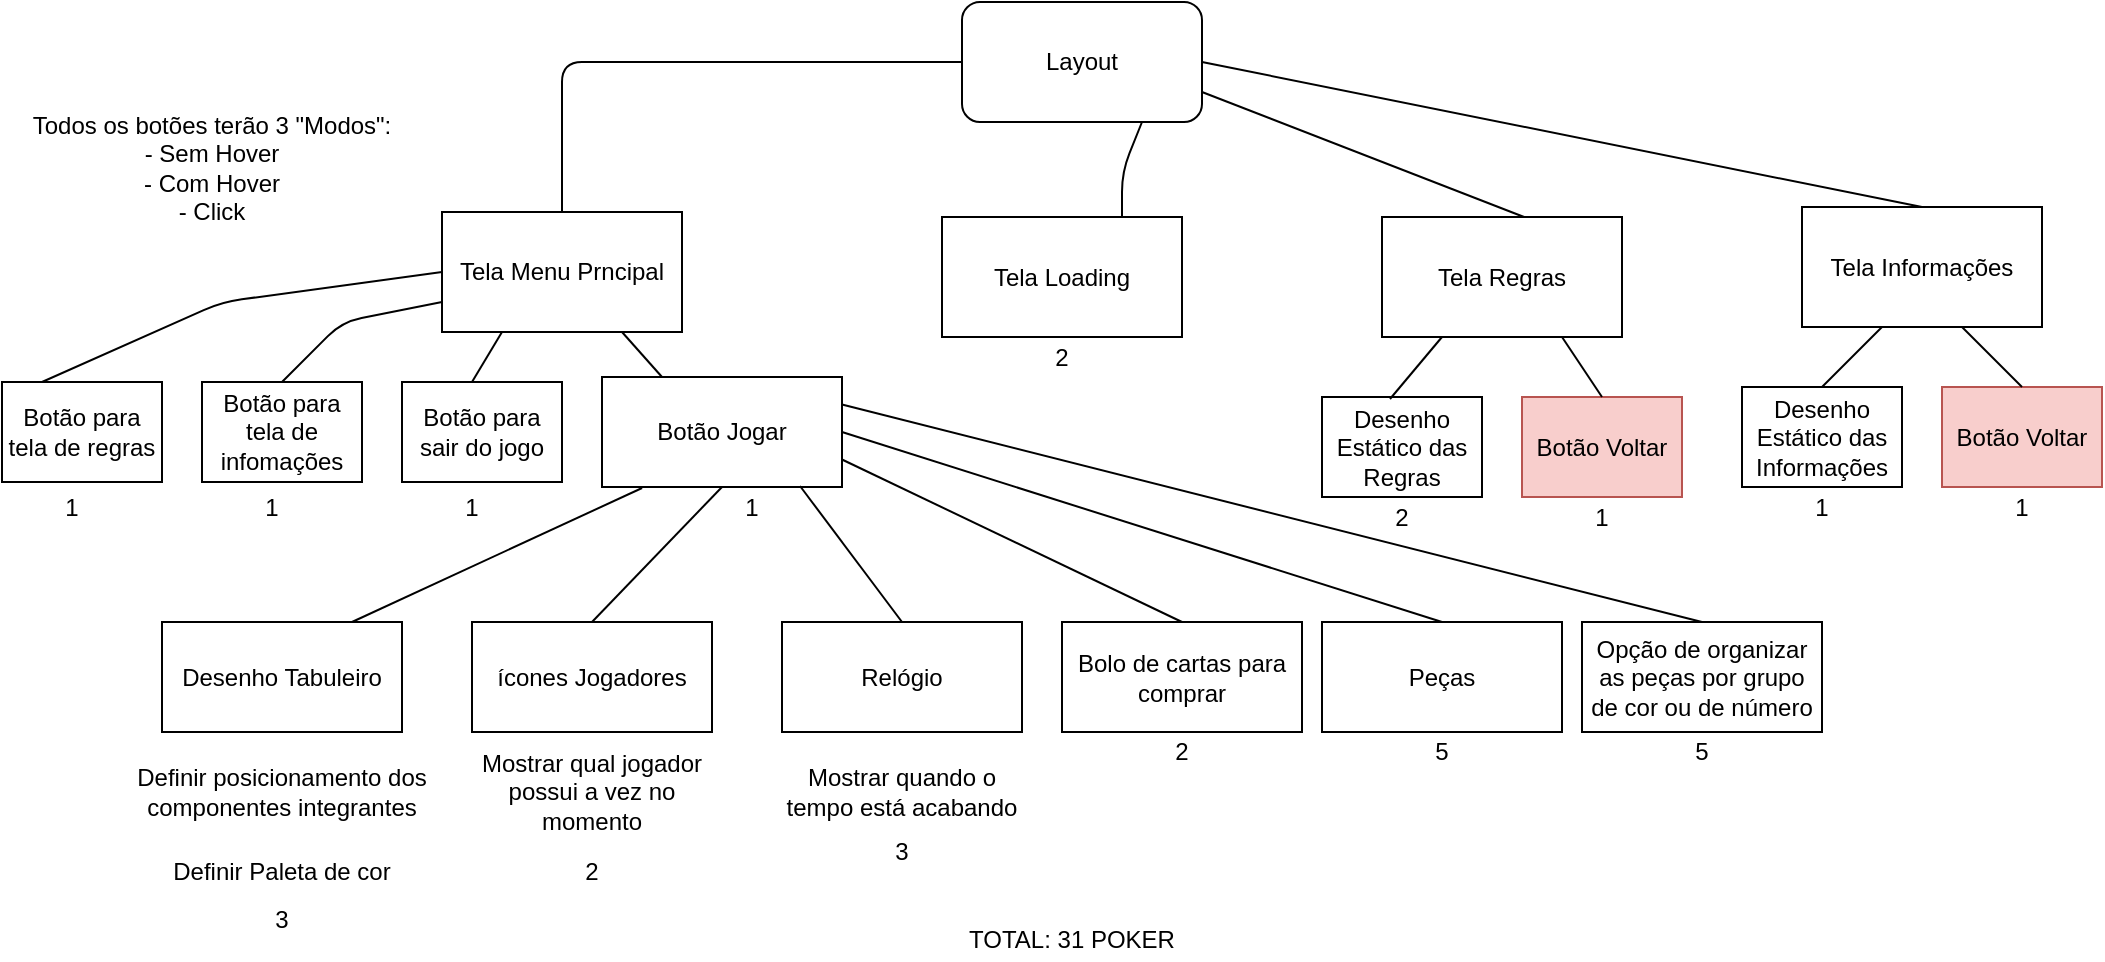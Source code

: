 <mxfile version="10.6.3" type="device"><diagram id="LL2Jm9bCJ6iH1BwQHbhC" name="Page-1"><mxGraphModel dx="1594" dy="765" grid="1" gridSize="10" guides="1" tooltips="1" connect="1" arrows="1" fold="1" page="1" pageScale="1" pageWidth="827" pageHeight="1169" math="0" shadow="0"><root><mxCell id="0"/><mxCell id="1" parent="0"/><mxCell id="oc5PWRHAvKlZDDpuAJo9-1" value="Layout&lt;br&gt;" style="rounded=1;whiteSpace=wrap;html=1;" parent="1" vertex="1"><mxGeometry x="755" y="115" width="120" height="60" as="geometry"/></mxCell><mxCell id="oc5PWRHAvKlZDDpuAJo9-2" value="Tela Menu Prncipal" style="rounded=0;whiteSpace=wrap;html=1;" parent="1" vertex="1"><mxGeometry x="495" y="220" width="120" height="60" as="geometry"/></mxCell><mxCell id="oc5PWRHAvKlZDDpuAJo9-3" value="Tela Loading" style="rounded=0;whiteSpace=wrap;html=1;" parent="1" vertex="1"><mxGeometry x="745" y="222.5" width="120" height="60" as="geometry"/></mxCell><mxCell id="oc5PWRHAvKlZDDpuAJo9-4" value="Tela Regras" style="rounded=0;whiteSpace=wrap;html=1;" parent="1" vertex="1"><mxGeometry x="965" y="222.5" width="120" height="60" as="geometry"/></mxCell><mxCell id="oc5PWRHAvKlZDDpuAJo9-5" value="Tela Informações" style="rounded=0;whiteSpace=wrap;html=1;" parent="1" vertex="1"><mxGeometry x="1175" y="217.5" width="120" height="60" as="geometry"/></mxCell><mxCell id="oc5PWRHAvKlZDDpuAJo9-6" value="Desenho Estático das Informações&lt;br&gt;" style="rounded=0;whiteSpace=wrap;html=1;" parent="1" vertex="1"><mxGeometry x="1145" y="307.5" width="80" height="50" as="geometry"/></mxCell><mxCell id="oc5PWRHAvKlZDDpuAJo9-7" value="Botão Voltar&lt;br&gt;" style="rounded=0;whiteSpace=wrap;html=1;fillColor=#f8cecc;strokeColor=#b85450;" parent="1" vertex="1"><mxGeometry x="1245" y="307.5" width="80" height="50" as="geometry"/></mxCell><mxCell id="oc5PWRHAvKlZDDpuAJo9-8" value="Desenho Estático das Regras&lt;br&gt;" style="rounded=0;whiteSpace=wrap;html=1;" parent="1" vertex="1"><mxGeometry x="935" y="312.5" width="80" height="50" as="geometry"/></mxCell><mxCell id="oc5PWRHAvKlZDDpuAJo9-9" value="Botão Voltar&lt;br&gt;" style="rounded=0;whiteSpace=wrap;html=1;fillColor=#f8cecc;strokeColor=#b85450;" parent="1" vertex="1"><mxGeometry x="1035" y="312.5" width="80" height="50" as="geometry"/></mxCell><mxCell id="oc5PWRHAvKlZDDpuAJo9-13" value="Botão para tela de regras&lt;br&gt;" style="rounded=0;whiteSpace=wrap;html=1;" parent="1" vertex="1"><mxGeometry x="275" y="305" width="80" height="50" as="geometry"/></mxCell><mxCell id="oc5PWRHAvKlZDDpuAJo9-14" value="Botão para tela de infomações&lt;br&gt;" style="rounded=0;whiteSpace=wrap;html=1;" parent="1" vertex="1"><mxGeometry x="375" y="305" width="80" height="50" as="geometry"/></mxCell><mxCell id="oc5PWRHAvKlZDDpuAJo9-15" value="Botão para sair do jogo&lt;br&gt;" style="rounded=0;whiteSpace=wrap;html=1;" parent="1" vertex="1"><mxGeometry x="475" y="305" width="80" height="50" as="geometry"/></mxCell><mxCell id="oc5PWRHAvKlZDDpuAJo9-16" value="Botão Jogar&lt;br&gt;" style="rounded=0;whiteSpace=wrap;html=1;" parent="1" vertex="1"><mxGeometry x="575" y="302.5" width="120" height="55" as="geometry"/></mxCell><mxCell id="oc5PWRHAvKlZDDpuAJo9-17" value="Desenho Tabuleiro&lt;br&gt;" style="rounded=0;whiteSpace=wrap;html=1;" parent="1" vertex="1"><mxGeometry x="355" y="425" width="120" height="55" as="geometry"/></mxCell><mxCell id="oc5PWRHAvKlZDDpuAJo9-18" value="ícones Jogadores&lt;br&gt;" style="rounded=0;whiteSpace=wrap;html=1;" parent="1" vertex="1"><mxGeometry x="510" y="425" width="120" height="55" as="geometry"/></mxCell><mxCell id="oc5PWRHAvKlZDDpuAJo9-19" value="Relógio&lt;br&gt;" style="rounded=0;whiteSpace=wrap;html=1;" parent="1" vertex="1"><mxGeometry x="665" y="425" width="120" height="55" as="geometry"/></mxCell><mxCell id="oc5PWRHAvKlZDDpuAJo9-21" value="Bolo de cartas para comprar&lt;br&gt;" style="rounded=0;whiteSpace=wrap;html=1;" parent="1" vertex="1"><mxGeometry x="805" y="425" width="120" height="55" as="geometry"/></mxCell><mxCell id="oc5PWRHAvKlZDDpuAJo9-23" value="Peças&lt;br&gt;" style="rounded=0;whiteSpace=wrap;html=1;" parent="1" vertex="1"><mxGeometry x="935" y="425" width="120" height="55" as="geometry"/></mxCell><mxCell id="oc5PWRHAvKlZDDpuAJo9-25" value="" style="endArrow=none;html=1;" parent="1" source="oc5PWRHAvKlZDDpuAJo9-2" target="oc5PWRHAvKlZDDpuAJo9-1" edge="1"><mxGeometry width="50" height="50" relative="1" as="geometry"><mxPoint x="675" y="200" as="sourcePoint"/><mxPoint x="725" y="150" as="targetPoint"/><Array as="points"><mxPoint x="555" y="145"/></Array></mxGeometry></mxCell><mxCell id="oc5PWRHAvKlZDDpuAJo9-26" value="" style="endArrow=none;html=1;exitX=0.75;exitY=0;exitDx=0;exitDy=0;entryX=0.75;entryY=1;entryDx=0;entryDy=0;" parent="1" source="oc5PWRHAvKlZDDpuAJo9-3" target="oc5PWRHAvKlZDDpuAJo9-1" edge="1"><mxGeometry width="50" height="50" relative="1" as="geometry"><mxPoint x="995" y="222" as="sourcePoint"/><mxPoint x="875" y="155" as="targetPoint"/><Array as="points"><mxPoint x="835" y="200"/></Array></mxGeometry></mxCell><mxCell id="oc5PWRHAvKlZDDpuAJo9-27" value="" style="endArrow=none;html=1;exitX=0.592;exitY=0;exitDx=0;exitDy=0;exitPerimeter=0;entryX=1;entryY=0.75;entryDx=0;entryDy=0;" parent="1" source="oc5PWRHAvKlZDDpuAJo9-4" target="oc5PWRHAvKlZDDpuAJo9-1" edge="1"><mxGeometry width="50" height="50" relative="1" as="geometry"><mxPoint x="995" y="190" as="sourcePoint"/><mxPoint x="875" y="123" as="targetPoint"/><Array as="points"/></mxGeometry></mxCell><mxCell id="oc5PWRHAvKlZDDpuAJo9-28" value="" style="endArrow=none;html=1;exitX=0.5;exitY=0;exitDx=0;exitDy=0;entryX=1;entryY=0.5;entryDx=0;entryDy=0;" parent="1" source="oc5PWRHAvKlZDDpuAJo9-5" target="oc5PWRHAvKlZDDpuAJo9-1" edge="1"><mxGeometry width="50" height="50" relative="1" as="geometry"><mxPoint x="1435.5" y="215" as="sourcePoint"/><mxPoint x="1094.5" y="140" as="targetPoint"/><Array as="points"/></mxGeometry></mxCell><mxCell id="oc5PWRHAvKlZDDpuAJo9-30" value="" style="endArrow=none;html=1;exitX=0.425;exitY=0.02;exitDx=0;exitDy=0;entryX=0.25;entryY=1;entryDx=0;entryDy=0;exitPerimeter=0;" parent="1" source="oc5PWRHAvKlZDDpuAJo9-8" target="oc5PWRHAvKlZDDpuAJo9-4" edge="1"><mxGeometry width="50" height="50" relative="1" as="geometry"><mxPoint x="815" y="322.5" as="sourcePoint"/><mxPoint x="815" y="292.5" as="targetPoint"/></mxGeometry></mxCell><mxCell id="oc5PWRHAvKlZDDpuAJo9-32" value="" style="endArrow=none;html=1;exitX=0.5;exitY=0;exitDx=0;exitDy=0;entryX=0.75;entryY=1;entryDx=0;entryDy=0;" parent="1" source="oc5PWRHAvKlZDDpuAJo9-9" target="oc5PWRHAvKlZDDpuAJo9-4" edge="1"><mxGeometry width="50" height="50" relative="1" as="geometry"><mxPoint x="1049" y="313.5" as="sourcePoint"/><mxPoint x="1075" y="282.5" as="targetPoint"/></mxGeometry></mxCell><mxCell id="oc5PWRHAvKlZDDpuAJo9-36" value="" style="endArrow=none;html=1;exitX=0.5;exitY=0;exitDx=0;exitDy=0;" parent="1" source="oc5PWRHAvKlZDDpuAJo9-6" edge="1"><mxGeometry width="50" height="50" relative="1" as="geometry"><mxPoint x="1165" y="327.5" as="sourcePoint"/><mxPoint x="1215" y="277.5" as="targetPoint"/></mxGeometry></mxCell><mxCell id="oc5PWRHAvKlZDDpuAJo9-38" value="" style="endArrow=none;html=1;exitX=0.5;exitY=0;exitDx=0;exitDy=0;" parent="1" source="oc5PWRHAvKlZDDpuAJo9-7" edge="1"><mxGeometry width="50" height="50" relative="1" as="geometry"><mxPoint x="1285" y="317.5" as="sourcePoint"/><mxPoint x="1255" y="277.5" as="targetPoint"/><Array as="points"/></mxGeometry></mxCell><mxCell id="oc5PWRHAvKlZDDpuAJo9-39" value="" style="endArrow=none;html=1;entryX=0.25;entryY=1;entryDx=0;entryDy=0;" parent="1" target="oc5PWRHAvKlZDDpuAJo9-2" edge="1"><mxGeometry width="50" height="50" relative="1" as="geometry"><mxPoint x="510" y="305" as="sourcePoint"/><mxPoint x="540" y="285" as="targetPoint"/><Array as="points"/></mxGeometry></mxCell><mxCell id="oc5PWRHAvKlZDDpuAJo9-40" value="" style="endArrow=none;html=1;entryX=0.75;entryY=1;entryDx=0;entryDy=0;exitX=0.25;exitY=0;exitDx=0;exitDy=0;" parent="1" source="oc5PWRHAvKlZDDpuAJo9-16" target="oc5PWRHAvKlZDDpuAJo9-2" edge="1"><mxGeometry width="50" height="50" relative="1" as="geometry"><mxPoint x="585" y="330" as="sourcePoint"/><mxPoint x="635" y="280" as="targetPoint"/></mxGeometry></mxCell><mxCell id="oc5PWRHAvKlZDDpuAJo9-41" value="" style="endArrow=none;html=1;entryX=0;entryY=0.75;entryDx=0;entryDy=0;" parent="1" target="oc5PWRHAvKlZDDpuAJo9-2" edge="1"><mxGeometry width="50" height="50" relative="1" as="geometry"><mxPoint x="415" y="305" as="sourcePoint"/><mxPoint x="445" y="275" as="targetPoint"/><Array as="points"><mxPoint x="445" y="275"/></Array></mxGeometry></mxCell><mxCell id="oc5PWRHAvKlZDDpuAJo9-42" value="" style="endArrow=none;html=1;entryX=0;entryY=0.5;entryDx=0;entryDy=0;" parent="1" target="oc5PWRHAvKlZDDpuAJo9-2" edge="1"><mxGeometry width="50" height="50" relative="1" as="geometry"><mxPoint x="295" y="305" as="sourcePoint"/><mxPoint x="485" y="245" as="targetPoint"/><Array as="points"><mxPoint x="385" y="265"/></Array></mxGeometry></mxCell><mxCell id="oc5PWRHAvKlZDDpuAJo9-44" value="" style="endArrow=none;html=1;entryX=0.167;entryY=1.009;entryDx=0;entryDy=0;entryPerimeter=0;" parent="1" target="oc5PWRHAvKlZDDpuAJo9-16" edge="1"><mxGeometry width="50" height="50" relative="1" as="geometry"><mxPoint x="450" y="425" as="sourcePoint"/><mxPoint x="500" y="375" as="targetPoint"/></mxGeometry></mxCell><mxCell id="oc5PWRHAvKlZDDpuAJo9-45" value="" style="endArrow=none;html=1;entryX=0.5;entryY=1;entryDx=0;entryDy=0;exitX=0.5;exitY=0;exitDx=0;exitDy=0;" parent="1" source="oc5PWRHAvKlZDDpuAJo9-18" target="oc5PWRHAvKlZDDpuAJo9-16" edge="1"><mxGeometry width="50" height="50" relative="1" as="geometry"><mxPoint x="576" y="435" as="sourcePoint"/><mxPoint x="615" y="380" as="targetPoint"/></mxGeometry></mxCell><mxCell id="oc5PWRHAvKlZDDpuAJo9-46" value="" style="endArrow=none;html=1;exitX=0.5;exitY=0;exitDx=0;exitDy=0;entryX=0.825;entryY=0.991;entryDx=0;entryDy=0;entryPerimeter=0;" parent="1" source="oc5PWRHAvKlZDDpuAJo9-19" target="oc5PWRHAvKlZDDpuAJo9-16" edge="1"><mxGeometry width="50" height="50" relative="1" as="geometry"><mxPoint x="695" y="425" as="sourcePoint"/><mxPoint x="745" y="375" as="targetPoint"/></mxGeometry></mxCell><mxCell id="oc5PWRHAvKlZDDpuAJo9-48" value="" style="endArrow=none;html=1;entryX=1;entryY=0.75;entryDx=0;entryDy=0;exitX=0.5;exitY=0;exitDx=0;exitDy=0;" parent="1" source="oc5PWRHAvKlZDDpuAJo9-21" target="oc5PWRHAvKlZDDpuAJo9-16" edge="1"><mxGeometry width="50" height="50" relative="1" as="geometry"><mxPoint x="765" y="365" as="sourcePoint"/><mxPoint x="815" y="315" as="targetPoint"/></mxGeometry></mxCell><mxCell id="oc5PWRHAvKlZDDpuAJo9-49" value="" style="endArrow=none;html=1;entryX=1;entryY=0.5;entryDx=0;entryDy=0;exitX=0.5;exitY=0;exitDx=0;exitDy=0;" parent="1" source="oc5PWRHAvKlZDDpuAJo9-23" target="oc5PWRHAvKlZDDpuAJo9-16" edge="1"><mxGeometry width="50" height="50" relative="1" as="geometry"><mxPoint x="275" y="555" as="sourcePoint"/><mxPoint x="325" y="505" as="targetPoint"/></mxGeometry></mxCell><mxCell id="oc5PWRHAvKlZDDpuAJo9-60" value="&lt;span&gt;Definir posicionamento dos componentes integrantes&lt;/span&gt;" style="text;html=1;strokeColor=none;fillColor=none;align=center;verticalAlign=middle;whiteSpace=wrap;rounded=0;" parent="1" vertex="1"><mxGeometry x="335" y="490" width="160" height="40" as="geometry"/></mxCell><mxCell id="oc5PWRHAvKlZDDpuAJo9-61" value="Definir Paleta de cor" style="text;html=1;strokeColor=none;fillColor=none;align=center;verticalAlign=middle;whiteSpace=wrap;rounded=0;" parent="1" vertex="1"><mxGeometry x="355" y="540" width="120" height="20" as="geometry"/></mxCell><mxCell id="oc5PWRHAvKlZDDpuAJo9-62" value="Mostrar qual jogador possui a vez no momento" style="text;html=1;strokeColor=none;fillColor=none;align=center;verticalAlign=middle;whiteSpace=wrap;rounded=0;" parent="1" vertex="1"><mxGeometry x="510" y="500" width="120" height="20" as="geometry"/></mxCell><mxCell id="oc5PWRHAvKlZDDpuAJo9-63" value="Mostrar quando o tempo está acabando" style="text;html=1;strokeColor=none;fillColor=none;align=center;verticalAlign=middle;whiteSpace=wrap;rounded=0;" parent="1" vertex="1"><mxGeometry x="665" y="500" width="120" height="20" as="geometry"/></mxCell><mxCell id="oc5PWRHAvKlZDDpuAJo9-66" value="Opção de organizar as peças por grupo de cor ou de número&lt;br&gt;" style="rounded=0;whiteSpace=wrap;html=1;" parent="1" vertex="1"><mxGeometry x="1065" y="425" width="120" height="55" as="geometry"/></mxCell><mxCell id="oc5PWRHAvKlZDDpuAJo9-67" value="" style="endArrow=none;html=1;entryX=0.5;entryY=0;entryDx=0;entryDy=0;exitX=1;exitY=0.25;exitDx=0;exitDy=0;" parent="1" source="oc5PWRHAvKlZDDpuAJo9-16" target="oc5PWRHAvKlZDDpuAJo9-66" edge="1"><mxGeometry width="50" height="50" relative="1" as="geometry"><mxPoint x="160" y="630" as="sourcePoint"/><mxPoint x="210" y="580" as="targetPoint"/><Array as="points"/></mxGeometry></mxCell><mxCell id="oc5PWRHAvKlZDDpuAJo9-69" value="Todos os botões terão 3 &quot;Modos&quot;:&lt;br&gt;- Sem Hover&lt;br&gt;- Com Hover&lt;br&gt;- Click&lt;br&gt;" style="text;html=1;strokeColor=none;fillColor=none;align=center;verticalAlign=middle;whiteSpace=wrap;rounded=0;" parent="1" vertex="1"><mxGeometry x="280" y="160" width="200" height="75" as="geometry"/></mxCell><mxCell id="x13M5aymlLnRrryWRoFy-1" value="1" style="text;html=1;strokeColor=none;fillColor=none;align=center;verticalAlign=middle;whiteSpace=wrap;rounded=0;" vertex="1" parent="1"><mxGeometry x="290" y="357.5" width="40" height="20" as="geometry"/></mxCell><mxCell id="x13M5aymlLnRrryWRoFy-2" value="1" style="text;html=1;strokeColor=none;fillColor=none;align=center;verticalAlign=middle;whiteSpace=wrap;rounded=0;" vertex="1" parent="1"><mxGeometry x="390" y="357.5" width="40" height="20" as="geometry"/></mxCell><mxCell id="x13M5aymlLnRrryWRoFy-3" value="1" style="text;html=1;strokeColor=none;fillColor=none;align=center;verticalAlign=middle;whiteSpace=wrap;rounded=0;" vertex="1" parent="1"><mxGeometry x="490" y="357.5" width="40" height="20" as="geometry"/></mxCell><mxCell id="x13M5aymlLnRrryWRoFy-4" value="1" style="text;html=1;strokeColor=none;fillColor=none;align=center;verticalAlign=middle;whiteSpace=wrap;rounded=0;" vertex="1" parent="1"><mxGeometry x="630" y="357.5" width="40" height="20" as="geometry"/></mxCell><mxCell id="x13M5aymlLnRrryWRoFy-5" value="1" style="text;html=1;strokeColor=none;fillColor=none;align=center;verticalAlign=middle;whiteSpace=wrap;rounded=0;" vertex="1" parent="1"><mxGeometry x="1055" y="362.5" width="40" height="20" as="geometry"/></mxCell><mxCell id="x13M5aymlLnRrryWRoFy-6" value="1" style="text;html=1;strokeColor=none;fillColor=none;align=center;verticalAlign=middle;whiteSpace=wrap;rounded=0;" vertex="1" parent="1"><mxGeometry x="1265" y="357.5" width="40" height="20" as="geometry"/></mxCell><mxCell id="x13M5aymlLnRrryWRoFy-7" value="1" style="text;html=1;strokeColor=none;fillColor=none;align=center;verticalAlign=middle;whiteSpace=wrap;rounded=0;" vertex="1" parent="1"><mxGeometry x="1165" y="357.5" width="40" height="20" as="geometry"/></mxCell><mxCell id="x13M5aymlLnRrryWRoFy-8" value="2" style="text;html=1;strokeColor=none;fillColor=none;align=center;verticalAlign=middle;whiteSpace=wrap;rounded=0;" vertex="1" parent="1"><mxGeometry x="955" y="362.5" width="40" height="20" as="geometry"/></mxCell><mxCell id="x13M5aymlLnRrryWRoFy-9" value="2" style="text;html=1;strokeColor=none;fillColor=none;align=center;verticalAlign=middle;whiteSpace=wrap;rounded=0;" vertex="1" parent="1"><mxGeometry x="785" y="282.5" width="40" height="20" as="geometry"/></mxCell><mxCell id="x13M5aymlLnRrryWRoFy-10" value="2" style="text;html=1;strokeColor=none;fillColor=none;align=center;verticalAlign=middle;whiteSpace=wrap;rounded=0;" vertex="1" parent="1"><mxGeometry x="550" y="540" width="40" height="20" as="geometry"/></mxCell><mxCell id="x13M5aymlLnRrryWRoFy-11" value="2" style="text;html=1;strokeColor=none;fillColor=none;align=center;verticalAlign=middle;whiteSpace=wrap;rounded=0;" vertex="1" parent="1"><mxGeometry x="845" y="480" width="40" height="20" as="geometry"/></mxCell><mxCell id="x13M5aymlLnRrryWRoFy-13" value="5&lt;br&gt;" style="text;html=1;strokeColor=none;fillColor=none;align=center;verticalAlign=middle;whiteSpace=wrap;rounded=0;" vertex="1" parent="1"><mxGeometry x="1105" y="480" width="40" height="20" as="geometry"/></mxCell><mxCell id="x13M5aymlLnRrryWRoFy-14" value="5&lt;br&gt;" style="text;html=1;strokeColor=none;fillColor=none;align=center;verticalAlign=middle;whiteSpace=wrap;rounded=0;" vertex="1" parent="1"><mxGeometry x="975" y="480" width="40" height="20" as="geometry"/></mxCell><mxCell id="x13M5aymlLnRrryWRoFy-15" value="3&lt;br&gt;" style="text;html=1;strokeColor=none;fillColor=none;align=center;verticalAlign=middle;whiteSpace=wrap;rounded=0;" vertex="1" parent="1"><mxGeometry x="705" y="530" width="40" height="20" as="geometry"/></mxCell><mxCell id="x13M5aymlLnRrryWRoFy-16" value="3&lt;br&gt;" style="text;html=1;strokeColor=none;fillColor=none;align=center;verticalAlign=middle;whiteSpace=wrap;rounded=0;" vertex="1" parent="1"><mxGeometry x="395" y="564" width="40" height="20" as="geometry"/></mxCell><mxCell id="x13M5aymlLnRrryWRoFy-17" value="TOTAL: 31 POKER" style="text;html=1;strokeColor=none;fillColor=none;align=center;verticalAlign=middle;whiteSpace=wrap;rounded=0;" vertex="1" parent="1"><mxGeometry x="645" y="574" width="330" height="20" as="geometry"/></mxCell></root></mxGraphModel></diagram></mxfile>